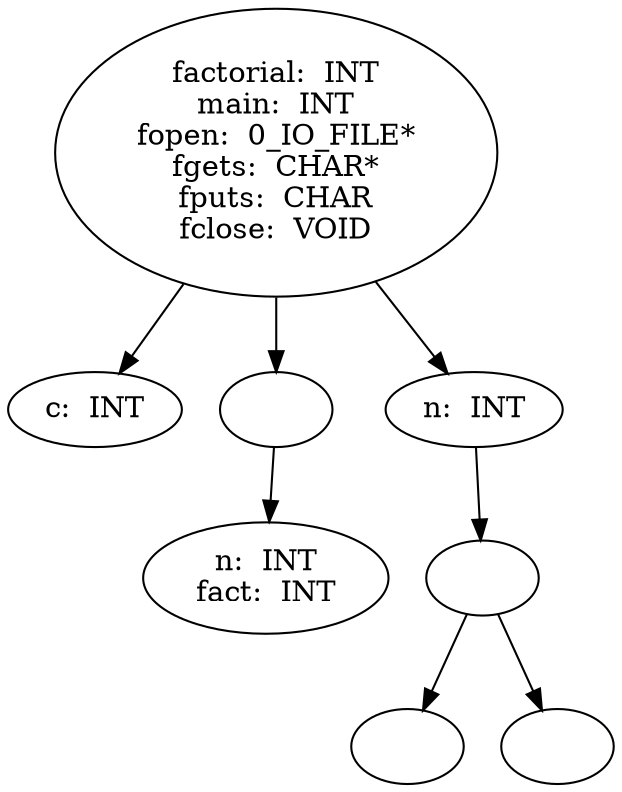 digraph AST {
  "140543434856368" [label="factorial:  INT
main:  INT
fopen:  0_IO_FILE*
fgets:  CHAR*
fputs:  CHAR
fclose:  VOID"];
  "140543434856368" -> "140543434851760";
  "140543434856368" -> "140543434856080";
  "140543434856368" -> "140543434860352";
  "140543434851760" [label="c:  INT"];
  "140543434856080" [label=""];
  "140543434856080" -> "140543434857136";
  "140543434857136" [label="n:  INT
fact:  INT"];
  "140543434860352" [label="n:  INT"];
  "140543434860352" -> "140543435487456";
  "140543435487456" [label=""];
  "140543435487456" -> "140543435474016";
  "140543435487456" -> "140543435473488";
  "140543435474016" [label=""];
  "140543435473488" [label=""];
}
